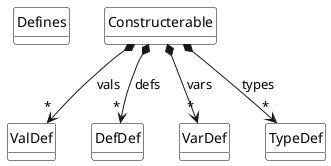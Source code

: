 @startuml
class Defines 

Constructerable *--> "*" ValDef : vals 
Constructerable *--> "*" DefDef : defs 
Constructerable *--> "*" VarDef : vars
Constructerable *--> "*" TypeDef : types

hide class circle
hide class methods

skinparam class {
    BackgroundColor White
    ArrowColor Black
    BorderColor Black
}

@enduml 